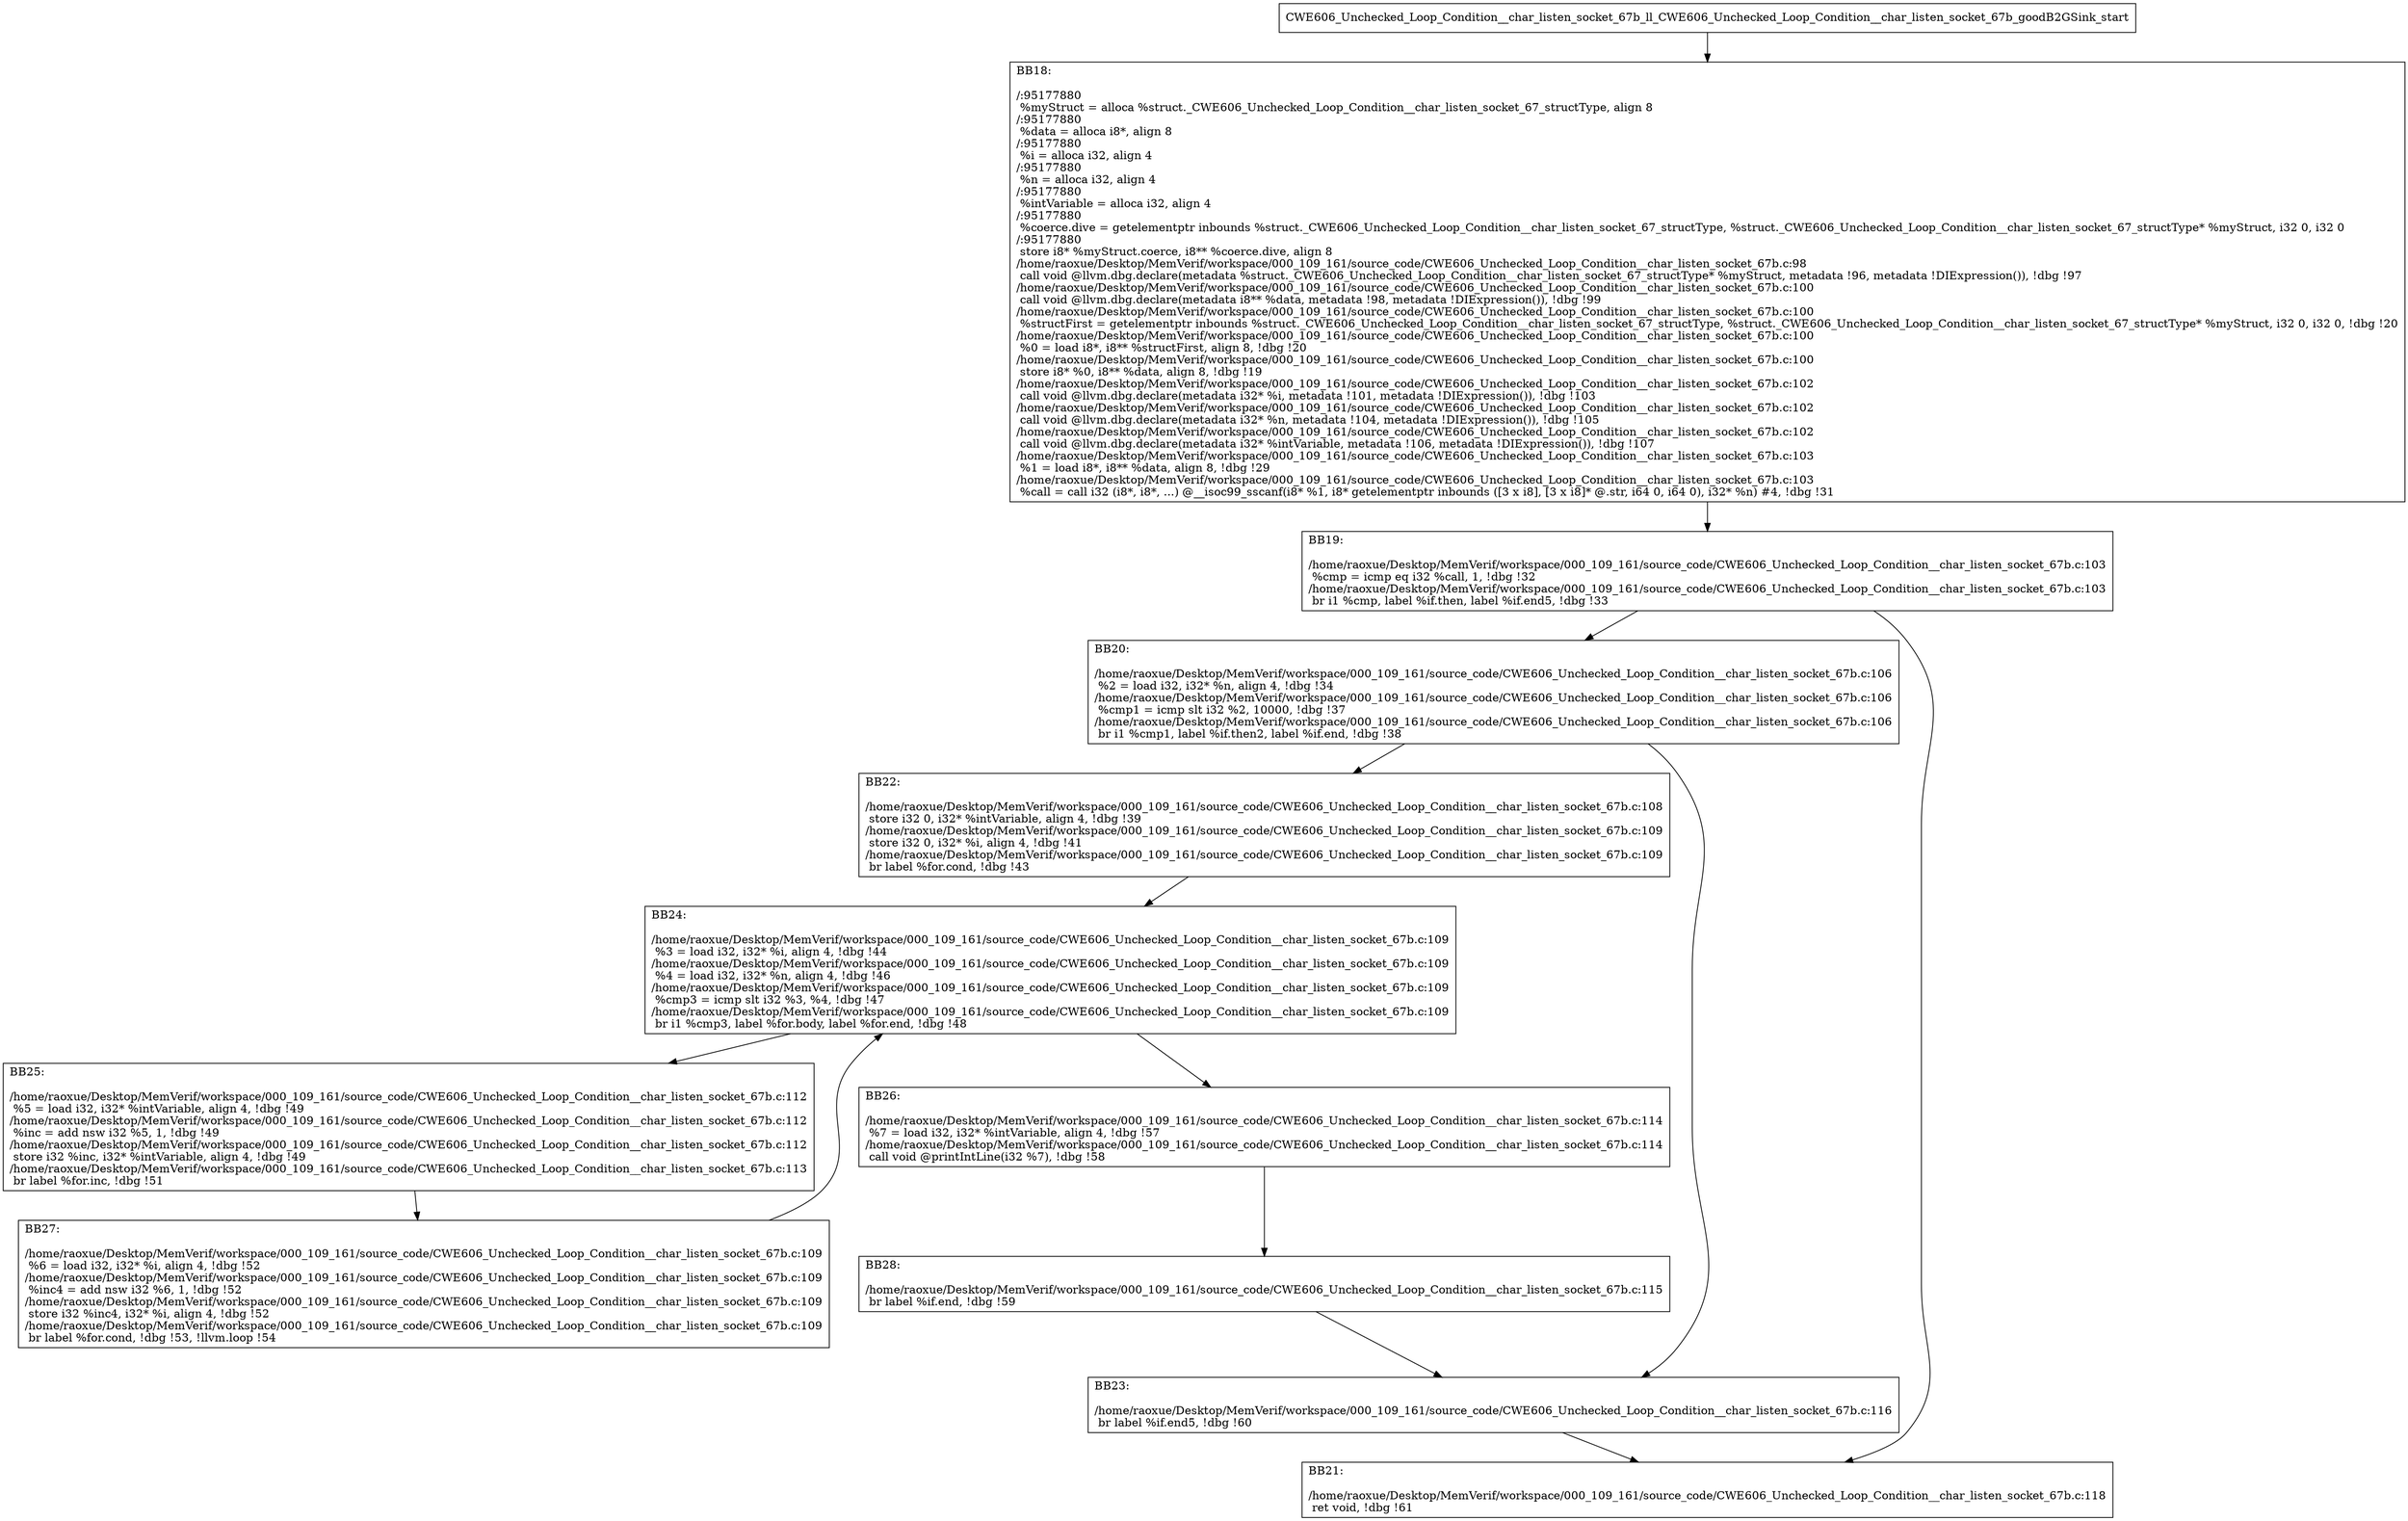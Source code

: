 digraph "CFG for'CWE606_Unchecked_Loop_Condition__char_listen_socket_67b_ll_CWE606_Unchecked_Loop_Condition__char_listen_socket_67b_goodB2GSink' function" {
	BBCWE606_Unchecked_Loop_Condition__char_listen_socket_67b_ll_CWE606_Unchecked_Loop_Condition__char_listen_socket_67b_goodB2GSink_start[shape=record,label="{CWE606_Unchecked_Loop_Condition__char_listen_socket_67b_ll_CWE606_Unchecked_Loop_Condition__char_listen_socket_67b_goodB2GSink_start}"];
	BBCWE606_Unchecked_Loop_Condition__char_listen_socket_67b_ll_CWE606_Unchecked_Loop_Condition__char_listen_socket_67b_goodB2GSink_start-> CWE606_Unchecked_Loop_Condition__char_listen_socket_67b_ll_CWE606_Unchecked_Loop_Condition__char_listen_socket_67b_goodB2GSinkBB18;
	CWE606_Unchecked_Loop_Condition__char_listen_socket_67b_ll_CWE606_Unchecked_Loop_Condition__char_listen_socket_67b_goodB2GSinkBB18 [shape=record, label="{BB18:\l\l/:95177880\l
  %myStruct = alloca %struct._CWE606_Unchecked_Loop_Condition__char_listen_socket_67_structType, align 8\l
/:95177880\l
  %data = alloca i8*, align 8\l
/:95177880\l
  %i = alloca i32, align 4\l
/:95177880\l
  %n = alloca i32, align 4\l
/:95177880\l
  %intVariable = alloca i32, align 4\l
/:95177880\l
  %coerce.dive = getelementptr inbounds %struct._CWE606_Unchecked_Loop_Condition__char_listen_socket_67_structType, %struct._CWE606_Unchecked_Loop_Condition__char_listen_socket_67_structType* %myStruct, i32 0, i32 0\l
/:95177880\l
  store i8* %myStruct.coerce, i8** %coerce.dive, align 8\l
/home/raoxue/Desktop/MemVerif/workspace/000_109_161/source_code/CWE606_Unchecked_Loop_Condition__char_listen_socket_67b.c:98\l
  call void @llvm.dbg.declare(metadata %struct._CWE606_Unchecked_Loop_Condition__char_listen_socket_67_structType* %myStruct, metadata !96, metadata !DIExpression()), !dbg !97\l
/home/raoxue/Desktop/MemVerif/workspace/000_109_161/source_code/CWE606_Unchecked_Loop_Condition__char_listen_socket_67b.c:100\l
  call void @llvm.dbg.declare(metadata i8** %data, metadata !98, metadata !DIExpression()), !dbg !99\l
/home/raoxue/Desktop/MemVerif/workspace/000_109_161/source_code/CWE606_Unchecked_Loop_Condition__char_listen_socket_67b.c:100\l
  %structFirst = getelementptr inbounds %struct._CWE606_Unchecked_Loop_Condition__char_listen_socket_67_structType, %struct._CWE606_Unchecked_Loop_Condition__char_listen_socket_67_structType* %myStruct, i32 0, i32 0, !dbg !20\l
/home/raoxue/Desktop/MemVerif/workspace/000_109_161/source_code/CWE606_Unchecked_Loop_Condition__char_listen_socket_67b.c:100\l
  %0 = load i8*, i8** %structFirst, align 8, !dbg !20\l
/home/raoxue/Desktop/MemVerif/workspace/000_109_161/source_code/CWE606_Unchecked_Loop_Condition__char_listen_socket_67b.c:100\l
  store i8* %0, i8** %data, align 8, !dbg !19\l
/home/raoxue/Desktop/MemVerif/workspace/000_109_161/source_code/CWE606_Unchecked_Loop_Condition__char_listen_socket_67b.c:102\l
  call void @llvm.dbg.declare(metadata i32* %i, metadata !101, metadata !DIExpression()), !dbg !103\l
/home/raoxue/Desktop/MemVerif/workspace/000_109_161/source_code/CWE606_Unchecked_Loop_Condition__char_listen_socket_67b.c:102\l
  call void @llvm.dbg.declare(metadata i32* %n, metadata !104, metadata !DIExpression()), !dbg !105\l
/home/raoxue/Desktop/MemVerif/workspace/000_109_161/source_code/CWE606_Unchecked_Loop_Condition__char_listen_socket_67b.c:102\l
  call void @llvm.dbg.declare(metadata i32* %intVariable, metadata !106, metadata !DIExpression()), !dbg !107\l
/home/raoxue/Desktop/MemVerif/workspace/000_109_161/source_code/CWE606_Unchecked_Loop_Condition__char_listen_socket_67b.c:103\l
  %1 = load i8*, i8** %data, align 8, !dbg !29\l
/home/raoxue/Desktop/MemVerif/workspace/000_109_161/source_code/CWE606_Unchecked_Loop_Condition__char_listen_socket_67b.c:103\l
  %call = call i32 (i8*, i8*, ...) @__isoc99_sscanf(i8* %1, i8* getelementptr inbounds ([3 x i8], [3 x i8]* @.str, i64 0, i64 0), i32* %n) #4, !dbg !31\l
}"];
	CWE606_Unchecked_Loop_Condition__char_listen_socket_67b_ll_CWE606_Unchecked_Loop_Condition__char_listen_socket_67b_goodB2GSinkBB18-> CWE606_Unchecked_Loop_Condition__char_listen_socket_67b_ll_CWE606_Unchecked_Loop_Condition__char_listen_socket_67b_goodB2GSinkBB19;
	CWE606_Unchecked_Loop_Condition__char_listen_socket_67b_ll_CWE606_Unchecked_Loop_Condition__char_listen_socket_67b_goodB2GSinkBB19 [shape=record, label="{BB19:\l\l/home/raoxue/Desktop/MemVerif/workspace/000_109_161/source_code/CWE606_Unchecked_Loop_Condition__char_listen_socket_67b.c:103\l
  %cmp = icmp eq i32 %call, 1, !dbg !32\l
/home/raoxue/Desktop/MemVerif/workspace/000_109_161/source_code/CWE606_Unchecked_Loop_Condition__char_listen_socket_67b.c:103\l
  br i1 %cmp, label %if.then, label %if.end5, !dbg !33\l
}"];
	CWE606_Unchecked_Loop_Condition__char_listen_socket_67b_ll_CWE606_Unchecked_Loop_Condition__char_listen_socket_67b_goodB2GSinkBB19-> CWE606_Unchecked_Loop_Condition__char_listen_socket_67b_ll_CWE606_Unchecked_Loop_Condition__char_listen_socket_67b_goodB2GSinkBB20;
	CWE606_Unchecked_Loop_Condition__char_listen_socket_67b_ll_CWE606_Unchecked_Loop_Condition__char_listen_socket_67b_goodB2GSinkBB19-> CWE606_Unchecked_Loop_Condition__char_listen_socket_67b_ll_CWE606_Unchecked_Loop_Condition__char_listen_socket_67b_goodB2GSinkBB21;
	CWE606_Unchecked_Loop_Condition__char_listen_socket_67b_ll_CWE606_Unchecked_Loop_Condition__char_listen_socket_67b_goodB2GSinkBB20 [shape=record, label="{BB20:\l\l/home/raoxue/Desktop/MemVerif/workspace/000_109_161/source_code/CWE606_Unchecked_Loop_Condition__char_listen_socket_67b.c:106\l
  %2 = load i32, i32* %n, align 4, !dbg !34\l
/home/raoxue/Desktop/MemVerif/workspace/000_109_161/source_code/CWE606_Unchecked_Loop_Condition__char_listen_socket_67b.c:106\l
  %cmp1 = icmp slt i32 %2, 10000, !dbg !37\l
/home/raoxue/Desktop/MemVerif/workspace/000_109_161/source_code/CWE606_Unchecked_Loop_Condition__char_listen_socket_67b.c:106\l
  br i1 %cmp1, label %if.then2, label %if.end, !dbg !38\l
}"];
	CWE606_Unchecked_Loop_Condition__char_listen_socket_67b_ll_CWE606_Unchecked_Loop_Condition__char_listen_socket_67b_goodB2GSinkBB20-> CWE606_Unchecked_Loop_Condition__char_listen_socket_67b_ll_CWE606_Unchecked_Loop_Condition__char_listen_socket_67b_goodB2GSinkBB22;
	CWE606_Unchecked_Loop_Condition__char_listen_socket_67b_ll_CWE606_Unchecked_Loop_Condition__char_listen_socket_67b_goodB2GSinkBB20-> CWE606_Unchecked_Loop_Condition__char_listen_socket_67b_ll_CWE606_Unchecked_Loop_Condition__char_listen_socket_67b_goodB2GSinkBB23;
	CWE606_Unchecked_Loop_Condition__char_listen_socket_67b_ll_CWE606_Unchecked_Loop_Condition__char_listen_socket_67b_goodB2GSinkBB22 [shape=record, label="{BB22:\l\l/home/raoxue/Desktop/MemVerif/workspace/000_109_161/source_code/CWE606_Unchecked_Loop_Condition__char_listen_socket_67b.c:108\l
  store i32 0, i32* %intVariable, align 4, !dbg !39\l
/home/raoxue/Desktop/MemVerif/workspace/000_109_161/source_code/CWE606_Unchecked_Loop_Condition__char_listen_socket_67b.c:109\l
  store i32 0, i32* %i, align 4, !dbg !41\l
/home/raoxue/Desktop/MemVerif/workspace/000_109_161/source_code/CWE606_Unchecked_Loop_Condition__char_listen_socket_67b.c:109\l
  br label %for.cond, !dbg !43\l
}"];
	CWE606_Unchecked_Loop_Condition__char_listen_socket_67b_ll_CWE606_Unchecked_Loop_Condition__char_listen_socket_67b_goodB2GSinkBB22-> CWE606_Unchecked_Loop_Condition__char_listen_socket_67b_ll_CWE606_Unchecked_Loop_Condition__char_listen_socket_67b_goodB2GSinkBB24;
	CWE606_Unchecked_Loop_Condition__char_listen_socket_67b_ll_CWE606_Unchecked_Loop_Condition__char_listen_socket_67b_goodB2GSinkBB24 [shape=record, label="{BB24:\l\l/home/raoxue/Desktop/MemVerif/workspace/000_109_161/source_code/CWE606_Unchecked_Loop_Condition__char_listen_socket_67b.c:109\l
  %3 = load i32, i32* %i, align 4, !dbg !44\l
/home/raoxue/Desktop/MemVerif/workspace/000_109_161/source_code/CWE606_Unchecked_Loop_Condition__char_listen_socket_67b.c:109\l
  %4 = load i32, i32* %n, align 4, !dbg !46\l
/home/raoxue/Desktop/MemVerif/workspace/000_109_161/source_code/CWE606_Unchecked_Loop_Condition__char_listen_socket_67b.c:109\l
  %cmp3 = icmp slt i32 %3, %4, !dbg !47\l
/home/raoxue/Desktop/MemVerif/workspace/000_109_161/source_code/CWE606_Unchecked_Loop_Condition__char_listen_socket_67b.c:109\l
  br i1 %cmp3, label %for.body, label %for.end, !dbg !48\l
}"];
	CWE606_Unchecked_Loop_Condition__char_listen_socket_67b_ll_CWE606_Unchecked_Loop_Condition__char_listen_socket_67b_goodB2GSinkBB24-> CWE606_Unchecked_Loop_Condition__char_listen_socket_67b_ll_CWE606_Unchecked_Loop_Condition__char_listen_socket_67b_goodB2GSinkBB25;
	CWE606_Unchecked_Loop_Condition__char_listen_socket_67b_ll_CWE606_Unchecked_Loop_Condition__char_listen_socket_67b_goodB2GSinkBB24-> CWE606_Unchecked_Loop_Condition__char_listen_socket_67b_ll_CWE606_Unchecked_Loop_Condition__char_listen_socket_67b_goodB2GSinkBB26;
	CWE606_Unchecked_Loop_Condition__char_listen_socket_67b_ll_CWE606_Unchecked_Loop_Condition__char_listen_socket_67b_goodB2GSinkBB25 [shape=record, label="{BB25:\l\l/home/raoxue/Desktop/MemVerif/workspace/000_109_161/source_code/CWE606_Unchecked_Loop_Condition__char_listen_socket_67b.c:112\l
  %5 = load i32, i32* %intVariable, align 4, !dbg !49\l
/home/raoxue/Desktop/MemVerif/workspace/000_109_161/source_code/CWE606_Unchecked_Loop_Condition__char_listen_socket_67b.c:112\l
  %inc = add nsw i32 %5, 1, !dbg !49\l
/home/raoxue/Desktop/MemVerif/workspace/000_109_161/source_code/CWE606_Unchecked_Loop_Condition__char_listen_socket_67b.c:112\l
  store i32 %inc, i32* %intVariable, align 4, !dbg !49\l
/home/raoxue/Desktop/MemVerif/workspace/000_109_161/source_code/CWE606_Unchecked_Loop_Condition__char_listen_socket_67b.c:113\l
  br label %for.inc, !dbg !51\l
}"];
	CWE606_Unchecked_Loop_Condition__char_listen_socket_67b_ll_CWE606_Unchecked_Loop_Condition__char_listen_socket_67b_goodB2GSinkBB25-> CWE606_Unchecked_Loop_Condition__char_listen_socket_67b_ll_CWE606_Unchecked_Loop_Condition__char_listen_socket_67b_goodB2GSinkBB27;
	CWE606_Unchecked_Loop_Condition__char_listen_socket_67b_ll_CWE606_Unchecked_Loop_Condition__char_listen_socket_67b_goodB2GSinkBB27 [shape=record, label="{BB27:\l\l/home/raoxue/Desktop/MemVerif/workspace/000_109_161/source_code/CWE606_Unchecked_Loop_Condition__char_listen_socket_67b.c:109\l
  %6 = load i32, i32* %i, align 4, !dbg !52\l
/home/raoxue/Desktop/MemVerif/workspace/000_109_161/source_code/CWE606_Unchecked_Loop_Condition__char_listen_socket_67b.c:109\l
  %inc4 = add nsw i32 %6, 1, !dbg !52\l
/home/raoxue/Desktop/MemVerif/workspace/000_109_161/source_code/CWE606_Unchecked_Loop_Condition__char_listen_socket_67b.c:109\l
  store i32 %inc4, i32* %i, align 4, !dbg !52\l
/home/raoxue/Desktop/MemVerif/workspace/000_109_161/source_code/CWE606_Unchecked_Loop_Condition__char_listen_socket_67b.c:109\l
  br label %for.cond, !dbg !53, !llvm.loop !54\l
}"];
	CWE606_Unchecked_Loop_Condition__char_listen_socket_67b_ll_CWE606_Unchecked_Loop_Condition__char_listen_socket_67b_goodB2GSinkBB27-> CWE606_Unchecked_Loop_Condition__char_listen_socket_67b_ll_CWE606_Unchecked_Loop_Condition__char_listen_socket_67b_goodB2GSinkBB24;
	CWE606_Unchecked_Loop_Condition__char_listen_socket_67b_ll_CWE606_Unchecked_Loop_Condition__char_listen_socket_67b_goodB2GSinkBB26 [shape=record, label="{BB26:\l\l/home/raoxue/Desktop/MemVerif/workspace/000_109_161/source_code/CWE606_Unchecked_Loop_Condition__char_listen_socket_67b.c:114\l
  %7 = load i32, i32* %intVariable, align 4, !dbg !57\l
/home/raoxue/Desktop/MemVerif/workspace/000_109_161/source_code/CWE606_Unchecked_Loop_Condition__char_listen_socket_67b.c:114\l
  call void @printIntLine(i32 %7), !dbg !58\l
}"];
	CWE606_Unchecked_Loop_Condition__char_listen_socket_67b_ll_CWE606_Unchecked_Loop_Condition__char_listen_socket_67b_goodB2GSinkBB26-> CWE606_Unchecked_Loop_Condition__char_listen_socket_67b_ll_CWE606_Unchecked_Loop_Condition__char_listen_socket_67b_goodB2GSinkBB28;
	CWE606_Unchecked_Loop_Condition__char_listen_socket_67b_ll_CWE606_Unchecked_Loop_Condition__char_listen_socket_67b_goodB2GSinkBB28 [shape=record, label="{BB28:\l\l/home/raoxue/Desktop/MemVerif/workspace/000_109_161/source_code/CWE606_Unchecked_Loop_Condition__char_listen_socket_67b.c:115\l
  br label %if.end, !dbg !59\l
}"];
	CWE606_Unchecked_Loop_Condition__char_listen_socket_67b_ll_CWE606_Unchecked_Loop_Condition__char_listen_socket_67b_goodB2GSinkBB28-> CWE606_Unchecked_Loop_Condition__char_listen_socket_67b_ll_CWE606_Unchecked_Loop_Condition__char_listen_socket_67b_goodB2GSinkBB23;
	CWE606_Unchecked_Loop_Condition__char_listen_socket_67b_ll_CWE606_Unchecked_Loop_Condition__char_listen_socket_67b_goodB2GSinkBB23 [shape=record, label="{BB23:\l\l/home/raoxue/Desktop/MemVerif/workspace/000_109_161/source_code/CWE606_Unchecked_Loop_Condition__char_listen_socket_67b.c:116\l
  br label %if.end5, !dbg !60\l
}"];
	CWE606_Unchecked_Loop_Condition__char_listen_socket_67b_ll_CWE606_Unchecked_Loop_Condition__char_listen_socket_67b_goodB2GSinkBB23-> CWE606_Unchecked_Loop_Condition__char_listen_socket_67b_ll_CWE606_Unchecked_Loop_Condition__char_listen_socket_67b_goodB2GSinkBB21;
	CWE606_Unchecked_Loop_Condition__char_listen_socket_67b_ll_CWE606_Unchecked_Loop_Condition__char_listen_socket_67b_goodB2GSinkBB21 [shape=record, label="{BB21:\l\l/home/raoxue/Desktop/MemVerif/workspace/000_109_161/source_code/CWE606_Unchecked_Loop_Condition__char_listen_socket_67b.c:118\l
  ret void, !dbg !61\l
}"];
}
